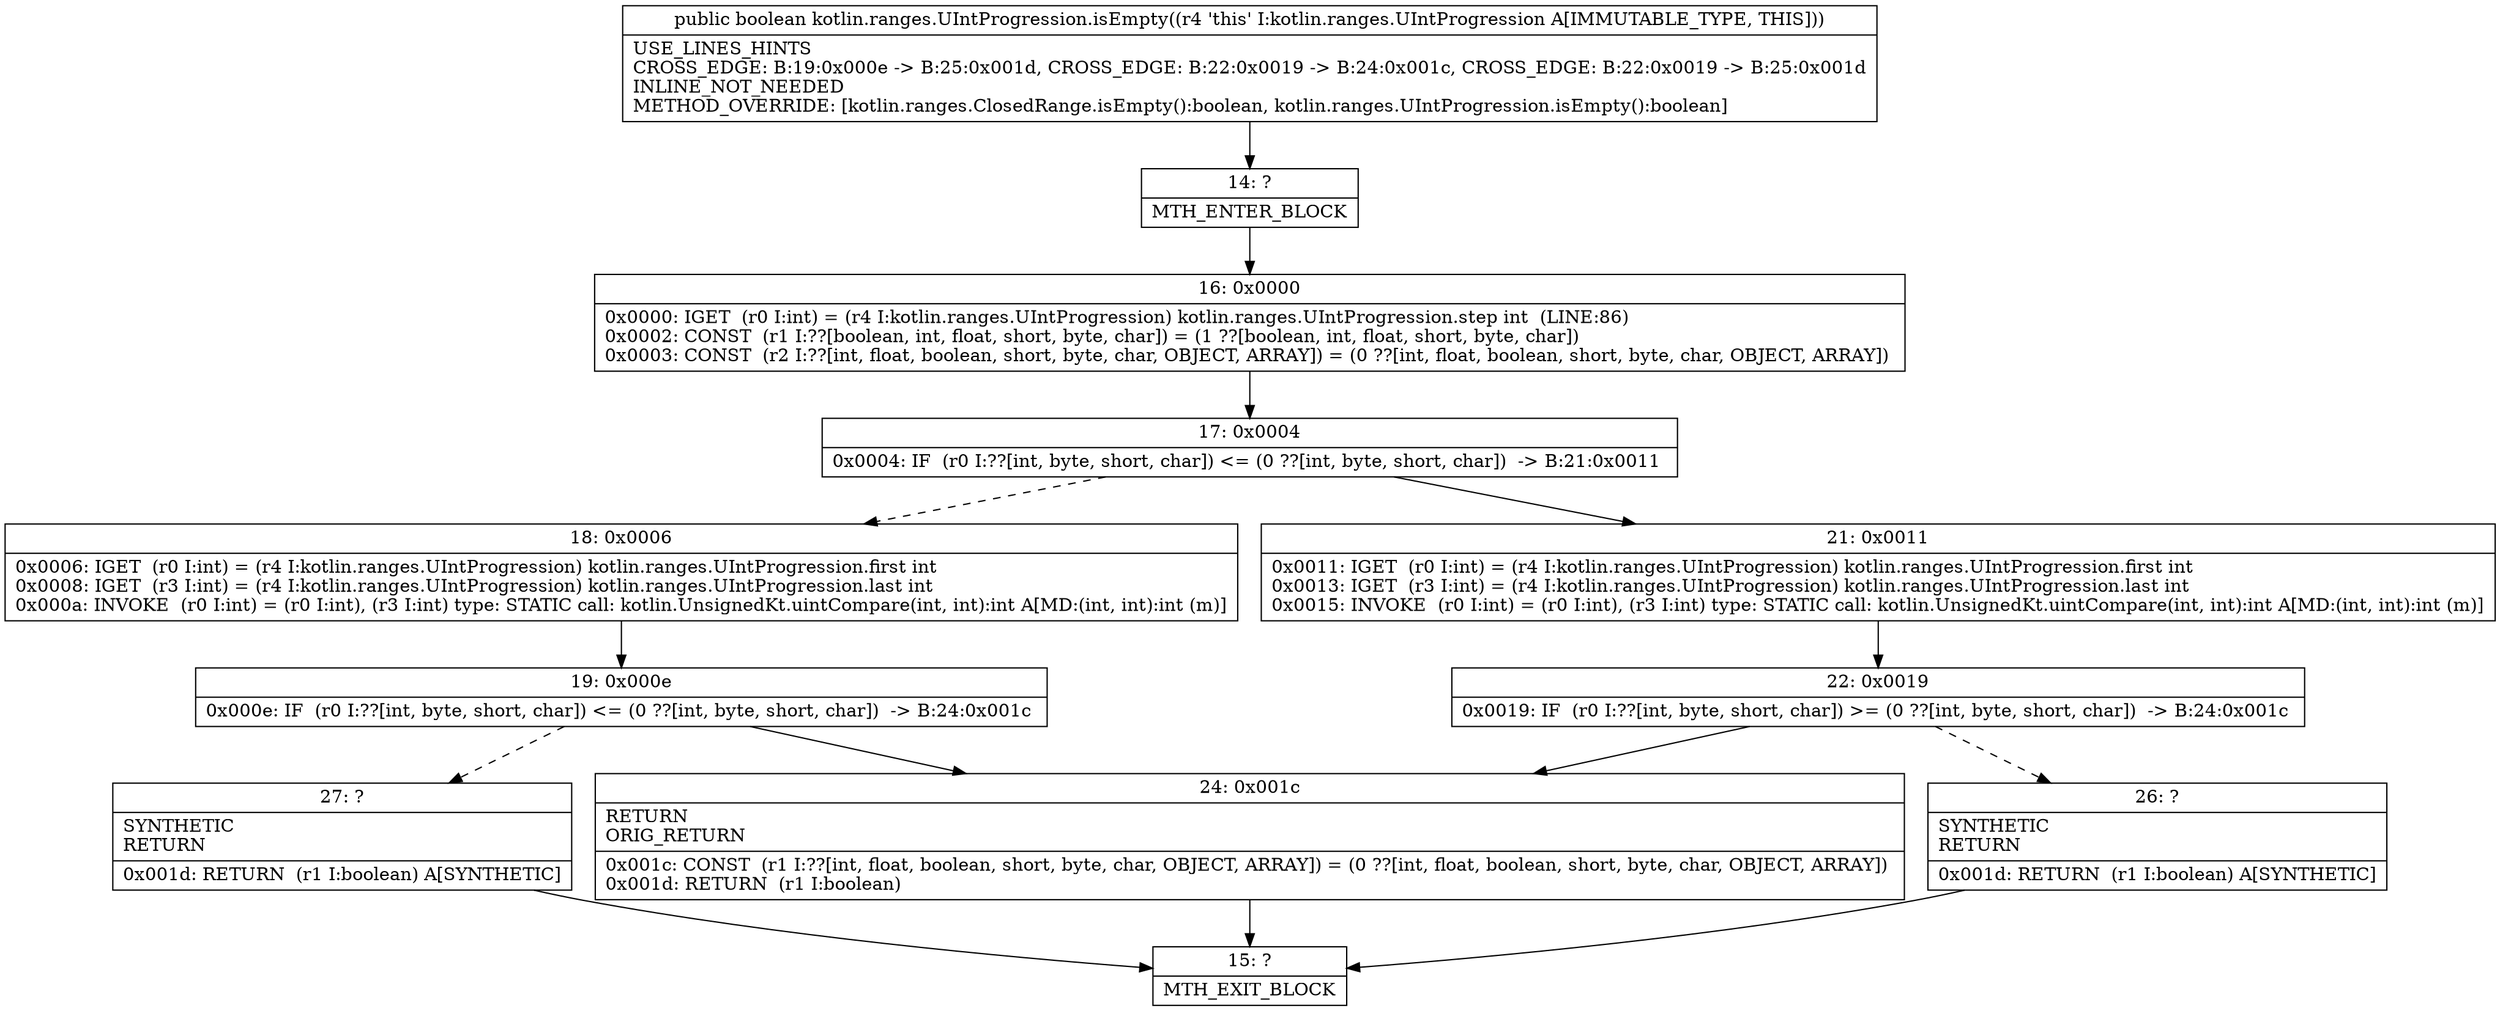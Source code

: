 digraph "CFG forkotlin.ranges.UIntProgression.isEmpty()Z" {
Node_14 [shape=record,label="{14\:\ ?|MTH_ENTER_BLOCK\l}"];
Node_16 [shape=record,label="{16\:\ 0x0000|0x0000: IGET  (r0 I:int) = (r4 I:kotlin.ranges.UIntProgression) kotlin.ranges.UIntProgression.step int  (LINE:86)\l0x0002: CONST  (r1 I:??[boolean, int, float, short, byte, char]) = (1 ??[boolean, int, float, short, byte, char]) \l0x0003: CONST  (r2 I:??[int, float, boolean, short, byte, char, OBJECT, ARRAY]) = (0 ??[int, float, boolean, short, byte, char, OBJECT, ARRAY]) \l}"];
Node_17 [shape=record,label="{17\:\ 0x0004|0x0004: IF  (r0 I:??[int, byte, short, char]) \<= (0 ??[int, byte, short, char])  \-\> B:21:0x0011 \l}"];
Node_18 [shape=record,label="{18\:\ 0x0006|0x0006: IGET  (r0 I:int) = (r4 I:kotlin.ranges.UIntProgression) kotlin.ranges.UIntProgression.first int \l0x0008: IGET  (r3 I:int) = (r4 I:kotlin.ranges.UIntProgression) kotlin.ranges.UIntProgression.last int \l0x000a: INVOKE  (r0 I:int) = (r0 I:int), (r3 I:int) type: STATIC call: kotlin.UnsignedKt.uintCompare(int, int):int A[MD:(int, int):int (m)]\l}"];
Node_19 [shape=record,label="{19\:\ 0x000e|0x000e: IF  (r0 I:??[int, byte, short, char]) \<= (0 ??[int, byte, short, char])  \-\> B:24:0x001c \l}"];
Node_24 [shape=record,label="{24\:\ 0x001c|RETURN\lORIG_RETURN\l|0x001c: CONST  (r1 I:??[int, float, boolean, short, byte, char, OBJECT, ARRAY]) = (0 ??[int, float, boolean, short, byte, char, OBJECT, ARRAY]) \l0x001d: RETURN  (r1 I:boolean) \l}"];
Node_15 [shape=record,label="{15\:\ ?|MTH_EXIT_BLOCK\l}"];
Node_27 [shape=record,label="{27\:\ ?|SYNTHETIC\lRETURN\l|0x001d: RETURN  (r1 I:boolean) A[SYNTHETIC]\l}"];
Node_21 [shape=record,label="{21\:\ 0x0011|0x0011: IGET  (r0 I:int) = (r4 I:kotlin.ranges.UIntProgression) kotlin.ranges.UIntProgression.first int \l0x0013: IGET  (r3 I:int) = (r4 I:kotlin.ranges.UIntProgression) kotlin.ranges.UIntProgression.last int \l0x0015: INVOKE  (r0 I:int) = (r0 I:int), (r3 I:int) type: STATIC call: kotlin.UnsignedKt.uintCompare(int, int):int A[MD:(int, int):int (m)]\l}"];
Node_22 [shape=record,label="{22\:\ 0x0019|0x0019: IF  (r0 I:??[int, byte, short, char]) \>= (0 ??[int, byte, short, char])  \-\> B:24:0x001c \l}"];
Node_26 [shape=record,label="{26\:\ ?|SYNTHETIC\lRETURN\l|0x001d: RETURN  (r1 I:boolean) A[SYNTHETIC]\l}"];
MethodNode[shape=record,label="{public boolean kotlin.ranges.UIntProgression.isEmpty((r4 'this' I:kotlin.ranges.UIntProgression A[IMMUTABLE_TYPE, THIS]))  | USE_LINES_HINTS\lCROSS_EDGE: B:19:0x000e \-\> B:25:0x001d, CROSS_EDGE: B:22:0x0019 \-\> B:24:0x001c, CROSS_EDGE: B:22:0x0019 \-\> B:25:0x001d\lINLINE_NOT_NEEDED\lMETHOD_OVERRIDE: [kotlin.ranges.ClosedRange.isEmpty():boolean, kotlin.ranges.UIntProgression.isEmpty():boolean]\l}"];
MethodNode -> Node_14;Node_14 -> Node_16;
Node_16 -> Node_17;
Node_17 -> Node_18[style=dashed];
Node_17 -> Node_21;
Node_18 -> Node_19;
Node_19 -> Node_24;
Node_19 -> Node_27[style=dashed];
Node_24 -> Node_15;
Node_27 -> Node_15;
Node_21 -> Node_22;
Node_22 -> Node_24;
Node_22 -> Node_26[style=dashed];
Node_26 -> Node_15;
}

